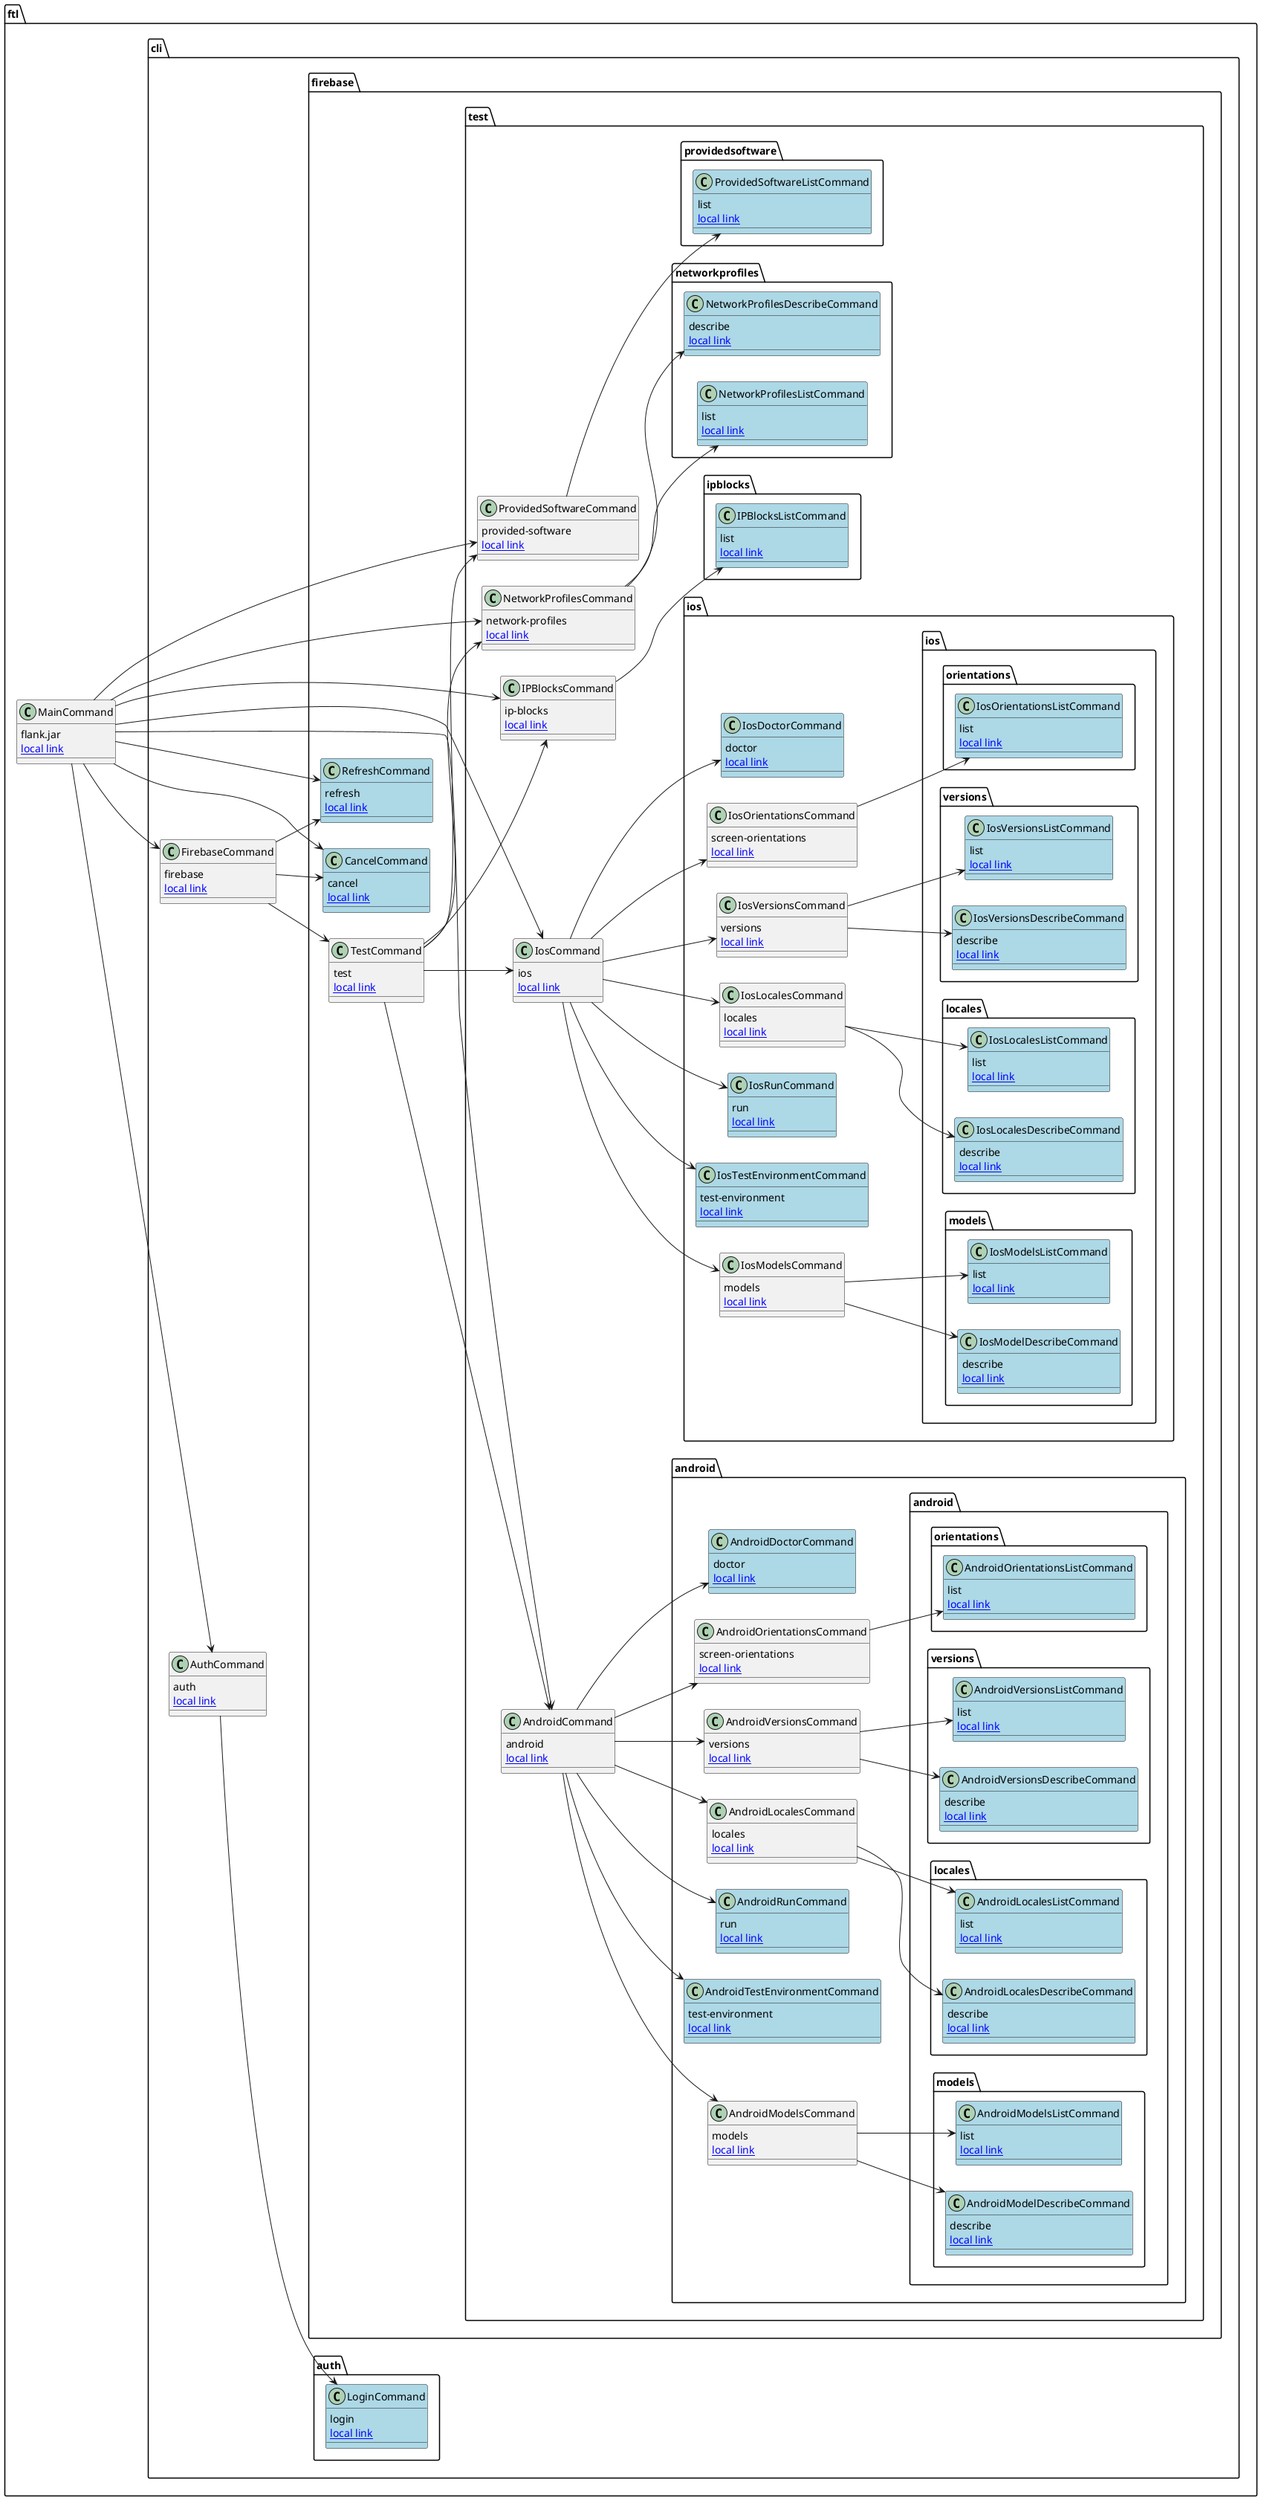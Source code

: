 @startuml
'https://plantuml.com/activity-diagram-beta
'https://github.com/Flank/flank/blob/master
left to right direction

package "ftl" {

class MainCommand [[https://github.com/Flank/flank/blob/master/test_runner/src/main/kotlin/ftl/Main.kt]] {
    flank.jar
    [[../../../test_runner/src/main/kotlin/ftl/Main.kt local link]]
}

package "cli" {

class AuthCommand [[https://github.com/Flank/flank/blob/master/test_runner/src/main/kotlin/ftl/cli/AuthCommand.kt]] {
    auth
    [[../../../test_runner/src/main/kotlin/ftl/cli/AuthCommand.kt local link]]
}
class FirebaseCommand [[https://github.com/Flank/flank/blob/master/test_runner/src/main/kotlin/ftl/cli/FirebaseCommand.kt]] {
    firebase
    [[../../../test_runner/src/main/kotlin/ftl/cli/FirebaseCommand.kt local link]]
}

package "auth" {
class LoginCommand [[https://github.com/Flank/flank/blob/master/test_runner/src/main/kotlin/ftl/cli/auth/LoginCommand.kt]] #lightblue {
    login
    [[../../../test_runner/src/main/kotlin/ftl/cli/auth/LoginCommand.kt local link]]
}
}


package "firebase" {

class CancelCommand [[https://github.com/Flank/flank/blob/master/test_runner/src/main/kotlin/ftl/cli/firebase/CancelCommand.kt]] #lightblue {
    cancel
    [[../../../test_runner/src/main/kotlin/ftl/cli/firebase/CancelCommand.kt local link]]
}
class RefreshCommand [[https://github.com/Flank/flank/blob/master/test_runner/src/main/kotlin/ftl/cli/firebase/RefreshCommand.kt]] #lightblue {
    refresh
    [[../../../test_runner/src/main/kotlin/ftl/cli/firebase/RefreshCommand.kt local link]]
}
class TestCommand [[https://github.com/Flank/flank/blob/master/test_runner/src/main/kotlin/ftl/cli/firebase/TestCommand.kt]] {
    test
    [[../../../test_runner/src/main/kotlin/ftl/cli/firebase/TestCommand.kt local link]]
}

package "test" {

class AndroidCommand [[https://github.com/Flank/flank/blob/master/test_runner/src/main/kotlin/ftl/cli/firebase/test/AndroidCommand.kt]] {
    android
    [[../../../test_runner/src/main/kotlin/ftl/cli/firebase/test/AndroidCommand.kt local link]]
}
class IosCommand [[https://github.com/Flank/flank/blob/master/test_runner/src/main/kotlin/ftl/cli/firebase/test/IosCommand.kt]] {
    ios
    [[../../../test_runner/src/main/kotlin/ftl/cli/firebase/test/IosCommand.kt local link]]
}
class IPBlocksCommand [[https://github.com/Flank/flank/blob/master/test_runner/src/main/kotlin/ftl/cli/firebase/test/IPBlocksCommand.kt]] {
    ip-blocks
    [[../../../test_runner/src/main/kotlin/ftl/cli/firebase/test/IPBlocksCommand.kt local link]]
}
class NetworkProfilesCommand [[https://github.com/Flank/flank/blob/master/test_runner/src/main/kotlin/ftl/cli/firebase/test/NetworkProfilesCommand.kt]] {
    network-profiles
    [[../../../test_runner/src/main/kotlin/ftl/cli/firebase/test/NetworkProfilesCommand.kt local link]]
}
class ProvidedSoftwareCommand [[https://github.com/Flank/flank/blob/master/test_runner/src/main/kotlin/ftl/cli/firebase/test/ProvidedSoftwareCommand.kt]] {
    provided-software
    [[../../../test_runner/src/main/kotlin/ftl/cli/firebase/test/ProvidedSoftwareCommand.kt local link]]
}

package "android" {

class AndroidDoctorCommand [[https://github.com/Flank/flank/blob/master/test_runner/src/main/kotlin/ftl/cli/firebase/test/android/AndroidDoctorCommand.kt]] #lightblue {
    doctor
    [[../../../test_runner/src/main/kotlin/ftl/cli/firebase/test/android/AndroidDoctorCommand.kt local link]]
}
class AndroidLocalesCommand [[https://github.com/Flank/flank/blob/master/test_runner/src/main/kotlin/ftl/cli/firebase/test/android/AndroidLocalesCommand.kt]] {
    locales
    [[../../../test_runner/src/main/kotlin/ftl/cli/firebase/test/android/AndroidLocalesCommand.kt local link]]
}
class AndroidModelsCommand [[https://github.com/Flank/flank/blob/master/test_runner/src/main/kotlin/ftl/cli/firebase/test/android/AndroidModelsCommand.kt]] {
    models
    [[../../../test_runner/src/main/kotlin/ftl/cli/firebase/test/android/AndroidModelsCommand.kt local link]]
}
class AndroidOrientationsCommand [[https://github.com/Flank/flank/blob/master/test_runner/src/main/kotlin/ftl/cli/firebase/test/android/AndroidOrientationsCommand.kt]] {
    screen-orientations
    [[../../../test_runner/src/main/kotlin/ftl/cli/firebase/test/android/AndroidOrientationsCommand.kt local link]]
}
class AndroidRunCommand [[https://github.com/Flank/flank/blob/master/test_runner/src/main/kotlin/ftl/cli/firebase/test/android/AndroidRunCommand.kt]] #lightblue {
    run
    [[../../../test_runner/src/main/kotlin/ftl/cli/firebase/test/android/AndroidRunCommand.kt local link]]
}
class AndroidTestEnvironmentCommand [[https://github.com/Flank/flank/blob/master/test_runner/src/main/kotlin/ftl/cli/firebase/test/android/AndroidTestEnvironmentCommand.kt]] #lightblue {
    test-environment
    [[../../../test_runner/src/main/kotlin/ftl/cli/firebase/test/android/AndroidTestEnvironmentCommand.kt local link]]
}
class AndroidVersionsCommand [[https://github.com/Flank/flank/blob/master/test_runner/src/main/kotlin/ftl/cli/firebase/test/android/AndroidVersionsCommand.kt]] {
    versions
    [[../../../test_runner/src/main/kotlin/ftl/cli/firebase/test/android/AndroidVersionsCommand.kt local link]]
}

package "android.locales" {
class AndroidLocalesListCommand [[https://github.com/Flank/flank/blob/master/test_runner/src/main/kotlin/ftl/cli/firebase/test/android/configuration/AndroidLocalesListCommand.kt]] #lightblue {
    list
    [[../../../test_runner/src/main/kotlin/ftl/cli/firebase/test/android/configuration/AndroidLocalesListCommand.kt local link]]
}
class AndroidLocalesDescribeCommand [[https://github.com/Flank/flank/blob/master/test_runner/src/main/kotlin/ftl/cli/firebase/test/android/configuration/AndroidLocalesDescribeCommand.kt]] #lightblue {
    describe
    [[../../../test_runner/src/main/kotlin/ftl/cli/firebase/test/android/configuration/AndroidLocalesDescribeCommand.kt local link]]
}
}

package "android.models" {
class AndroidModelsListCommand [[https://github.com/Flank/flank/blob/master/test_runner/src/main/kotlin/ftl/cli/firebase/test/android/models/AndroidModelsListCommand.kt]] #lightblue {
    list
    [[../../../test_runner/src/main/kotlin/ftl/cli/firebase/test/android/models/AndroidModelsListCommand.kt local link]]
}
class AndroidModelDescribeCommand [[https://github.com/Flank/flank/blob/master/test_runner/src/main/kotlin/ftl/cli/firebase/test/android/models/AndroidModelDescribeCommand.kt]] #lightblue {
    describe
    [[../../../test_runner/src/main/kotlin/ftl/cli/firebase/test/android/models/AndroidModelDescribeCommand.kt local link]]
}
}

package "android.orientations" {
class AndroidOrientationsListCommand [[https://github.com/Flank/flank/blob/master/test_runner/src/main/kotlin/ftl/cli/firebase/test/android/orientations/AndroidOrientationsListCommand.kt]] #lightblue {
    list
    [[../../../test_runner/src/main/kotlin/ftl/cli/firebase/test/android/orientations/AndroidOrientationsListCommand.kt local link]]
}
}

package "android.versions" {
class AndroidVersionsListCommand [[https://github.com/Flank/flank/blob/master/test_runner/src/main/kotlin/ftl/cli/firebase/test/android/versions/AndroidVersionsListCommand.kt]] #lightblue {
    list
    [[../../../test_runner/src/main/kotlin/ftl/cli/firebase/test/android/versions/AndroidVersionsListCommand.kt local link]]
}
class AndroidVersionsDescribeCommand [[https://github.com/Flank/flank/blob/master/test_runner/src/main/kotlin/ftl/cli/firebase/test/android/versions/AndroidVersionsDescribeCommand.kt]] #lightblue {
    describe
    [[../../../test_runner/src/main/kotlin/ftl/cli/firebase/test/android/versions/AndroidVersionsDescribeCommand.kt local link]]
}
}
}


package "ios" {

class IosDoctorCommand [[https://github.com/Flank/flank/blob/master/test_runner/src/main/kotlin/ftl/cli/firebase/test/ios/IosDoctorCommand.kt]] #lightblue {
    doctor
    [[../../../test_runner/src/main/kotlin/ftl/cli/firebase/test/ios/IosDoctorCommand.kt local link]]
}

class IosLocalesCommand [[https://github.com/Flank/flank/blob/master/test_runner/src/main/kotlin/ftl/cli/firebase/test/ios/IosLocalesCommand.kt]] {
    locales
    [[../../../test_runner/src/main/kotlin/ftl/cli/firebase/test/ios/IosLocalesCommand.kt local link]]
}
class IosModelsCommand [[https://github.com/Flank/flank/blob/master/test_runner/src/main/kotlin/ftl/cli/firebase/test/ios/IosModelsCommand.kt]] {
    models
    [[../../../test_runner/src/main/kotlin/ftl/cli/firebase/test/ios/IosModelsCommand.kt local link]]
}
class IosOrientationsCommand [[https://github.com/Flank/flank/blob/master/test_runner/src/main/kotlin/ftl/cli/firebase/test/ios/IosOrientationsCommand.kt]] {
    screen-orientations
    [[../../../test_runner/src/main/kotlin/ftl/cli/firebase/test/ios/IosOrientationsCommand.kt local link]]
}
class IosRunCommand [[https://github.com/Flank/flank/blob/master/test_runner/src/main/kotlin/ftl/cli/firebase/test/ios/IosRunCommand.kt]] #lightblue {
    run
    [[../../../test_runner/src/main/kotlin/ftl/cli/firebase/test/ios/IosRunCommand.kt local link]]
}
class IosTestEnvironmentCommand [[https://github.com/Flank/flank/blob/master/test_runner/src/main/kotlin/ftl/cli/firebase/test/ios/IosTestEnvironmentCommand.kt]] #lightblue {
    test-environment
    [[../../../test_runner/src/main/kotlin/ftl/cli/firebase/test/ios/IosTestEnvironmentCommand.kt local link]]
}
class IosVersionsCommand [[https://github.com/Flank/flank/blob/master/test_runner/src/main/kotlin/ftl/cli/firebase/test/ios/IosVersionsCommand.kt]] {
    versions
    [[../../../test_runner/src/main/kotlin/ftl/cli/firebase/test/ios/IosVersionsCommand.kt local link]]
}

package "ios.locales" {
class IosLocalesListCommand [[https://github.com/Flank/flank/blob/master/test_runner/src/main/kotlin/ftl/cli/firebase/test/ios/configuration/IosLocalesListCommand.kt]] #lightblue {
    list
    [[../../../test_runner/src/main/kotlin/ftl/cli/firebase/test/ios/configuration/IosLocalesListCommand.kt local link]]
}
class IosLocalesDescribeCommand [[https://github.com/Flank/flank/blob/master/test_runner/src/main/kotlin/ftl/cli/firebase/test/ios/configuration/IosLocalesDescribeCommand.kt]] #lightblue {
    describe
    [[../../../test_runner/src/main/kotlin/ftl/cli/firebase/test/ios/configuration/IosLocalesDescribeCommand.kt local link]]
}
}

package "ios.models" {
class IosModelsListCommand [[https://github.com/Flank/flank/blob/master/test_runner/src/main/kotlin/ftl/cli/firebase/test/ios/models/IosModelsListCommand.kt]] #lightblue {
    list
    [[../../../test_runner/src/main/kotlin/ftl/cli/firebase/test/ios/models/IosModelsListCommand.kt local link]]
}
class IosModelDescribeCommand [[https://github.com/Flank/flank/blob/master/test_runner/src/main/kotlin/ftl/cli/firebase/test/ios/models/IosModelDescribeCommand.kt]] #lightblue {
    describe
    [[../../../test_runner/src/main/kotlin/ftl/cli/firebase/test/ios/models/IosModelDescribeCommand.kt local link]]
}
}

package "ios.orientations" {
class IosOrientationsListCommand [[https://github.com/Flank/flank/blob/master/test_runner/src/main/kotlin/ftl/cli/firebase/test/ios/orientations/IosOrientationsListCommand.kt]] #lightblue {
    list
    [[../../../test_runner/src/main/kotlin/ftl/cli/firebase/test/ios/orientations/IosOrientationsListCommand.kt local link]]
}
}

package "ios.versions" {
class IosVersionsListCommand [[https://github.com/Flank/flank/blob/master/test_runner/src/main/kotlin/ftl/cli/firebase/test/ios/versions/IosVersionsListCommand.kt]] #lightblue {
    list
    [[../../../test_runner/src/main/kotlin/ftl/cli/firebase/test/ios/versions/IosVersionsListCommand.kt local link]]
}
class IosVersionsDescribeCommand [[https://github.com/Flank/flank/blob/master/test_runner/src/main/kotlin/ftl/cli/firebase/test/ios/versions/IosVersionsDescribeCommand.kt]] #lightblue {
    describe
    [[../../../test_runner/src/main/kotlin/ftl/cli/firebase/test/ios/versions/IosVersionsDescribeCommand.kt local link]]
}
}

}

package "ipblocks" {
class IPBlocksListCommand [[https://github.com/Flank/flank/blob/master/test_runner/src/main/kotlin/ftl/cli/firebase/test/ipblocks/IPBlocksListCommand.kt]] #lightblue {
    list
    [[../../../test_runner/src/main/kotlin/ftl/cli/firebase/test/ipblocks/IPBlocksListCommand.kt local link]]
}
}

package "networkprofiles" {
class NetworkProfilesDescribeCommand [[https://github.com/Flank/flank/blob/master/test_runner/src/main/kotlin/ftl/cli/firebase/test/networkprofiles/NetworkProfilesDescribeCommand.kt]] #lightblue {
    describe
    [[../../../test_runner/src/main/kotlin/ftl/cli/firebase/test/networkprofiles/NetworkProfilesDescribeCommand.kt local link]]
}
class NetworkProfilesListCommand [[https://github.com/Flank/flank/blob/master/test_runner/src/main/kotlin/ftl/cli/firebase/test/networkprofiles/NetworkProfilesListCommand.kt]] #lightblue {
    list
    [[../../../test_runner/src/main/kotlin/ftl/cli/firebase/test/networkprofiles/NetworkProfilesListCommand.kt local link]]
}
}

package "providedsoftware" {
class ProvidedSoftwareListCommand [[https://github.com/Flank/flank/blob/master/test_runner/src/main/kotlin/ftl/cli/firebase/test/providedsoftware/ProvidedSoftwareListCommand.kt]] #lightblue {
    list
    [[../../../test_runner/src/main/kotlin/ftl/cli/firebase/test/providedsoftware/ProvidedSoftwareListCommand.kt local link]]
}
}
}
}
}
}

MainCommand --> RefreshCommand
MainCommand --> CancelCommand
MainCommand --> ProvidedSoftwareCommand
MainCommand --> NetworkProfilesCommand
MainCommand --> IPBlocksCommand
MainCommand --> AuthCommand
MainCommand --> IosCommand
MainCommand --> AndroidCommand
MainCommand --> FirebaseCommand

AuthCommand --> LoginCommand

IPBlocksCommand --> IPBlocksListCommand

IosCommand --> IosRunCommand
IosCommand --> IosDoctorCommand
IosCommand --> IosModelsCommand
IosCommand --> IosVersionsCommand
IosCommand --> IosLocalesCommand
IosCommand --> IosOrientationsCommand
IosCommand --> IosTestEnvironmentCommand

IosModelsCommand --> IosModelsListCommand
IosModelsCommand --> IosModelDescribeCommand

IosVersionsCommand --> IosVersionsListCommand
IosVersionsCommand --> IosVersionsDescribeCommand

IosLocalesCommand --> IosLocalesListCommand
IosLocalesCommand --> IosLocalesDescribeCommand

IosOrientationsCommand --> IosOrientationsListCommand

AndroidCommand --> AndroidRunCommand
AndroidCommand --> AndroidDoctorCommand
AndroidCommand --> AndroidModelsCommand
AndroidCommand --> AndroidVersionsCommand
AndroidCommand --> AndroidLocalesCommand
AndroidCommand --> AndroidOrientationsCommand
AndroidCommand --> AndroidTestEnvironmentCommand

AndroidModelsCommand --> AndroidModelsListCommand
AndroidModelsCommand --> AndroidModelDescribeCommand

AndroidVersionsCommand --> AndroidVersionsListCommand
AndroidVersionsCommand --> AndroidVersionsDescribeCommand

AndroidLocalesCommand --> AndroidLocalesListCommand
AndroidLocalesCommand --> AndroidLocalesDescribeCommand

AndroidOrientationsCommand --> AndroidOrientationsListCommand

FirebaseCommand --> TestCommand
FirebaseCommand --> RefreshCommand
FirebaseCommand --> CancelCommand

TestCommand --> AndroidCommand
TestCommand --> IosCommand
TestCommand --> NetworkProfilesCommand
TestCommand --> ProvidedSoftwareCommand
TestCommand --> IPBlocksCommand

NetworkProfilesCommand --> NetworkProfilesDescribeCommand
NetworkProfilesCommand --> NetworkProfilesListCommand

ProvidedSoftwareCommand --> ProvidedSoftwareListCommand
@enduml
